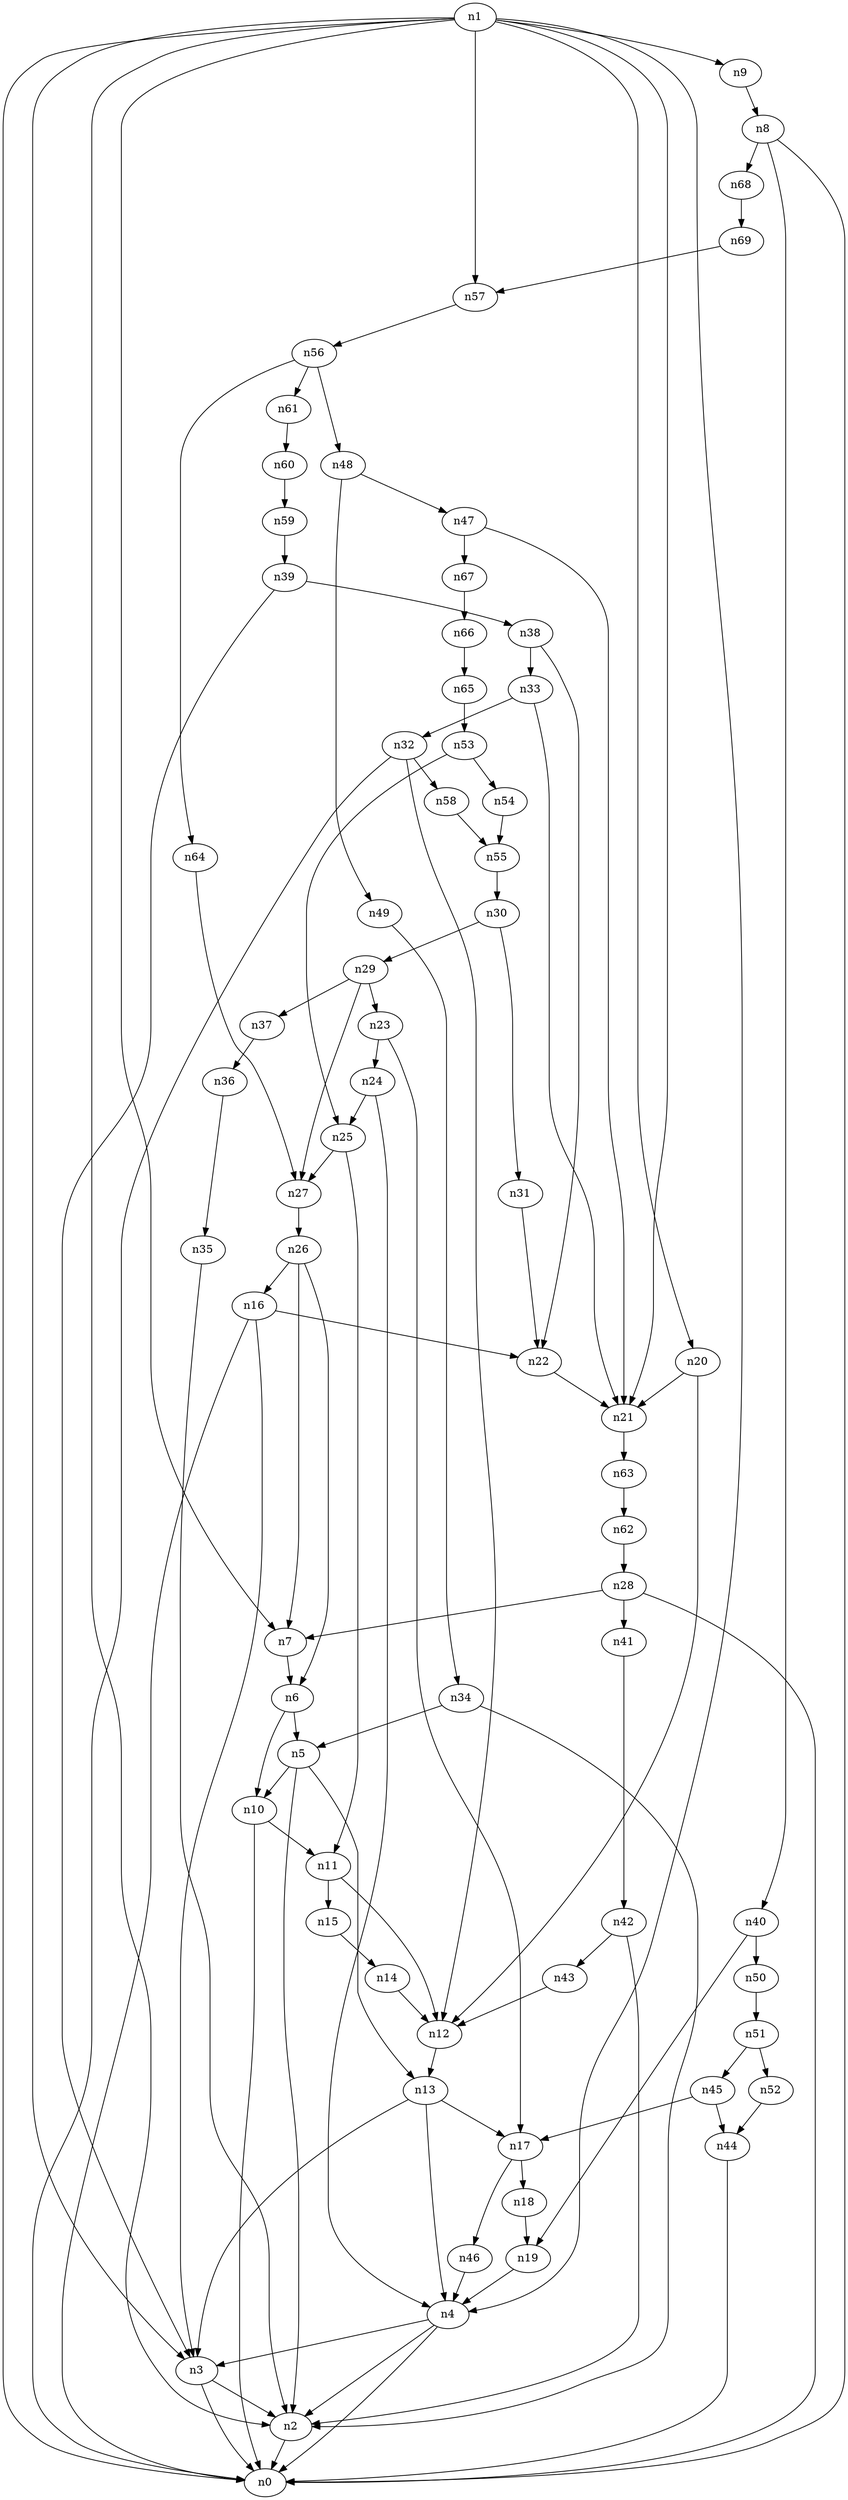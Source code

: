 digraph G {
	n1 -> n0	 [_graphml_id=e0];
	n1 -> n2	 [_graphml_id=e1];
	n1 -> n3	 [_graphml_id=e6];
	n1 -> n4	 [_graphml_id=e9];
	n1 -> n7	 [_graphml_id=e13];
	n1 -> n9	 [_graphml_id=e16];
	n1 -> n20	 [_graphml_id=e39];
	n1 -> n21	 [_graphml_id=e36];
	n1 -> n57	 [_graphml_id=e97];
	n2 -> n0	 [_graphml_id=e5];
	n3 -> n0	 [_graphml_id=e8];
	n3 -> n2	 [_graphml_id=e2];
	n4 -> n0	 [_graphml_id=e4];
	n4 -> n2	 [_graphml_id=e7];
	n4 -> n3	 [_graphml_id=e3];
	n5 -> n2	 [_graphml_id=e10];
	n5 -> n10	 [_graphml_id=e17];
	n5 -> n13	 [_graphml_id=e23];
	n6 -> n5	 [_graphml_id=e11];
	n6 -> n10	 [_graphml_id=e19];
	n7 -> n6	 [_graphml_id=e12];
	n8 -> n0	 [_graphml_id=e14];
	n8 -> n40	 [_graphml_id=e69];
	n8 -> n68	 [_graphml_id=e115];
	n9 -> n8	 [_graphml_id=e15];
	n10 -> n0	 [_graphml_id=e18];
	n10 -> n11	 [_graphml_id=e20];
	n11 -> n12	 [_graphml_id=e21];
	n11 -> n15	 [_graphml_id=e26];
	n12 -> n13	 [_graphml_id=e22];
	n13 -> n3	 [_graphml_id=e29];
	n13 -> n4	 [_graphml_id=e49];
	n13 -> n17	 [_graphml_id=e30];
	n14 -> n12	 [_graphml_id=e24];
	n15 -> n14	 [_graphml_id=e25];
	n16 -> n0	 [_graphml_id=e28];
	n16 -> n3	 [_graphml_id=e27];
	n16 -> n22	 [_graphml_id=e38];
	n17 -> n18	 [_graphml_id=e31];
	n17 -> n46	 [_graphml_id=e78];
	n18 -> n19	 [_graphml_id=e32];
	n19 -> n4	 [_graphml_id=e33];
	n20 -> n12	 [_graphml_id=e34];
	n20 -> n21	 [_graphml_id=e35];
	n21 -> n63	 [_graphml_id=e107];
	n22 -> n21	 [_graphml_id=e37];
	n23 -> n17	 [_graphml_id=e40];
	n23 -> n24	 [_graphml_id=e41];
	n24 -> n4	 [_graphml_id=e80];
	n24 -> n25	 [_graphml_id=e42];
	n25 -> n11	 [_graphml_id=e43];
	n25 -> n27	 [_graphml_id=e46];
	n26 -> n6	 [_graphml_id=e59];
	n26 -> n7	 [_graphml_id=e60];
	n26 -> n16	 [_graphml_id=e44];
	n27 -> n26	 [_graphml_id=e45];
	n28 -> n0	 [_graphml_id=e48];
	n28 -> n7	 [_graphml_id=e47];
	n28 -> n41	 [_graphml_id=e71];
	n29 -> n23	 [_graphml_id=e50];
	n29 -> n27	 [_graphml_id=e70];
	n29 -> n37	 [_graphml_id=e64];
	n30 -> n29	 [_graphml_id=e51];
	n30 -> n31	 [_graphml_id=e52];
	n31 -> n22	 [_graphml_id=e53];
	n32 -> n0	 [_graphml_id=e100];
	n32 -> n12	 [_graphml_id=e54];
	n32 -> n58	 [_graphml_id=e99];
	n33 -> n21	 [_graphml_id=e56];
	n33 -> n32	 [_graphml_id=e55];
	n34 -> n2	 [_graphml_id=e58];
	n34 -> n5	 [_graphml_id=e57];
	n35 -> n2	 [_graphml_id=e61];
	n36 -> n35	 [_graphml_id=e62];
	n37 -> n36	 [_graphml_id=e63];
	n38 -> n22	 [_graphml_id=e65];
	n38 -> n33	 [_graphml_id=e90];
	n39 -> n3	 [_graphml_id=e67];
	n39 -> n38	 [_graphml_id=e66];
	n40 -> n19	 [_graphml_id=e68];
	n40 -> n50	 [_graphml_id=e85];
	n41 -> n42	 [_graphml_id=e72];
	n42 -> n2	 [_graphml_id=e110];
	n42 -> n43	 [_graphml_id=e73];
	n43 -> n12	 [_graphml_id=e74];
	n44 -> n0	 [_graphml_id=e75];
	n45 -> n17	 [_graphml_id=e77];
	n45 -> n44	 [_graphml_id=e76];
	n46 -> n4	 [_graphml_id=e79];
	n47 -> n21	 [_graphml_id=e81];
	n47 -> n67	 [_graphml_id=e114];
	n48 -> n47	 [_graphml_id=e82];
	n48 -> n49	 [_graphml_id=e83];
	n49 -> n34	 [_graphml_id=e84];
	n50 -> n51	 [_graphml_id=e86];
	n51 -> n45	 [_graphml_id=e87];
	n51 -> n52	 [_graphml_id=e88];
	n52 -> n44	 [_graphml_id=e89];
	n53 -> n25	 [_graphml_id=e91];
	n53 -> n54	 [_graphml_id=e92];
	n54 -> n55	 [_graphml_id=e93];
	n55 -> n30	 [_graphml_id=e94];
	n56 -> n48	 [_graphml_id=e95];
	n56 -> n61	 [_graphml_id=e104];
	n56 -> n64	 [_graphml_id=e109];
	n57 -> n56	 [_graphml_id=e96];
	n58 -> n55	 [_graphml_id=e98];
	n59 -> n39	 [_graphml_id=e101];
	n60 -> n59	 [_graphml_id=e102];
	n61 -> n60	 [_graphml_id=e103];
	n62 -> n28	 [_graphml_id=e105];
	n63 -> n62	 [_graphml_id=e106];
	n64 -> n27	 [_graphml_id=e108];
	n65 -> n53	 [_graphml_id=e111];
	n66 -> n65	 [_graphml_id=e112];
	n67 -> n66	 [_graphml_id=e113];
	n68 -> n69	 [_graphml_id=e116];
	n69 -> n57	 [_graphml_id=e117];
}
